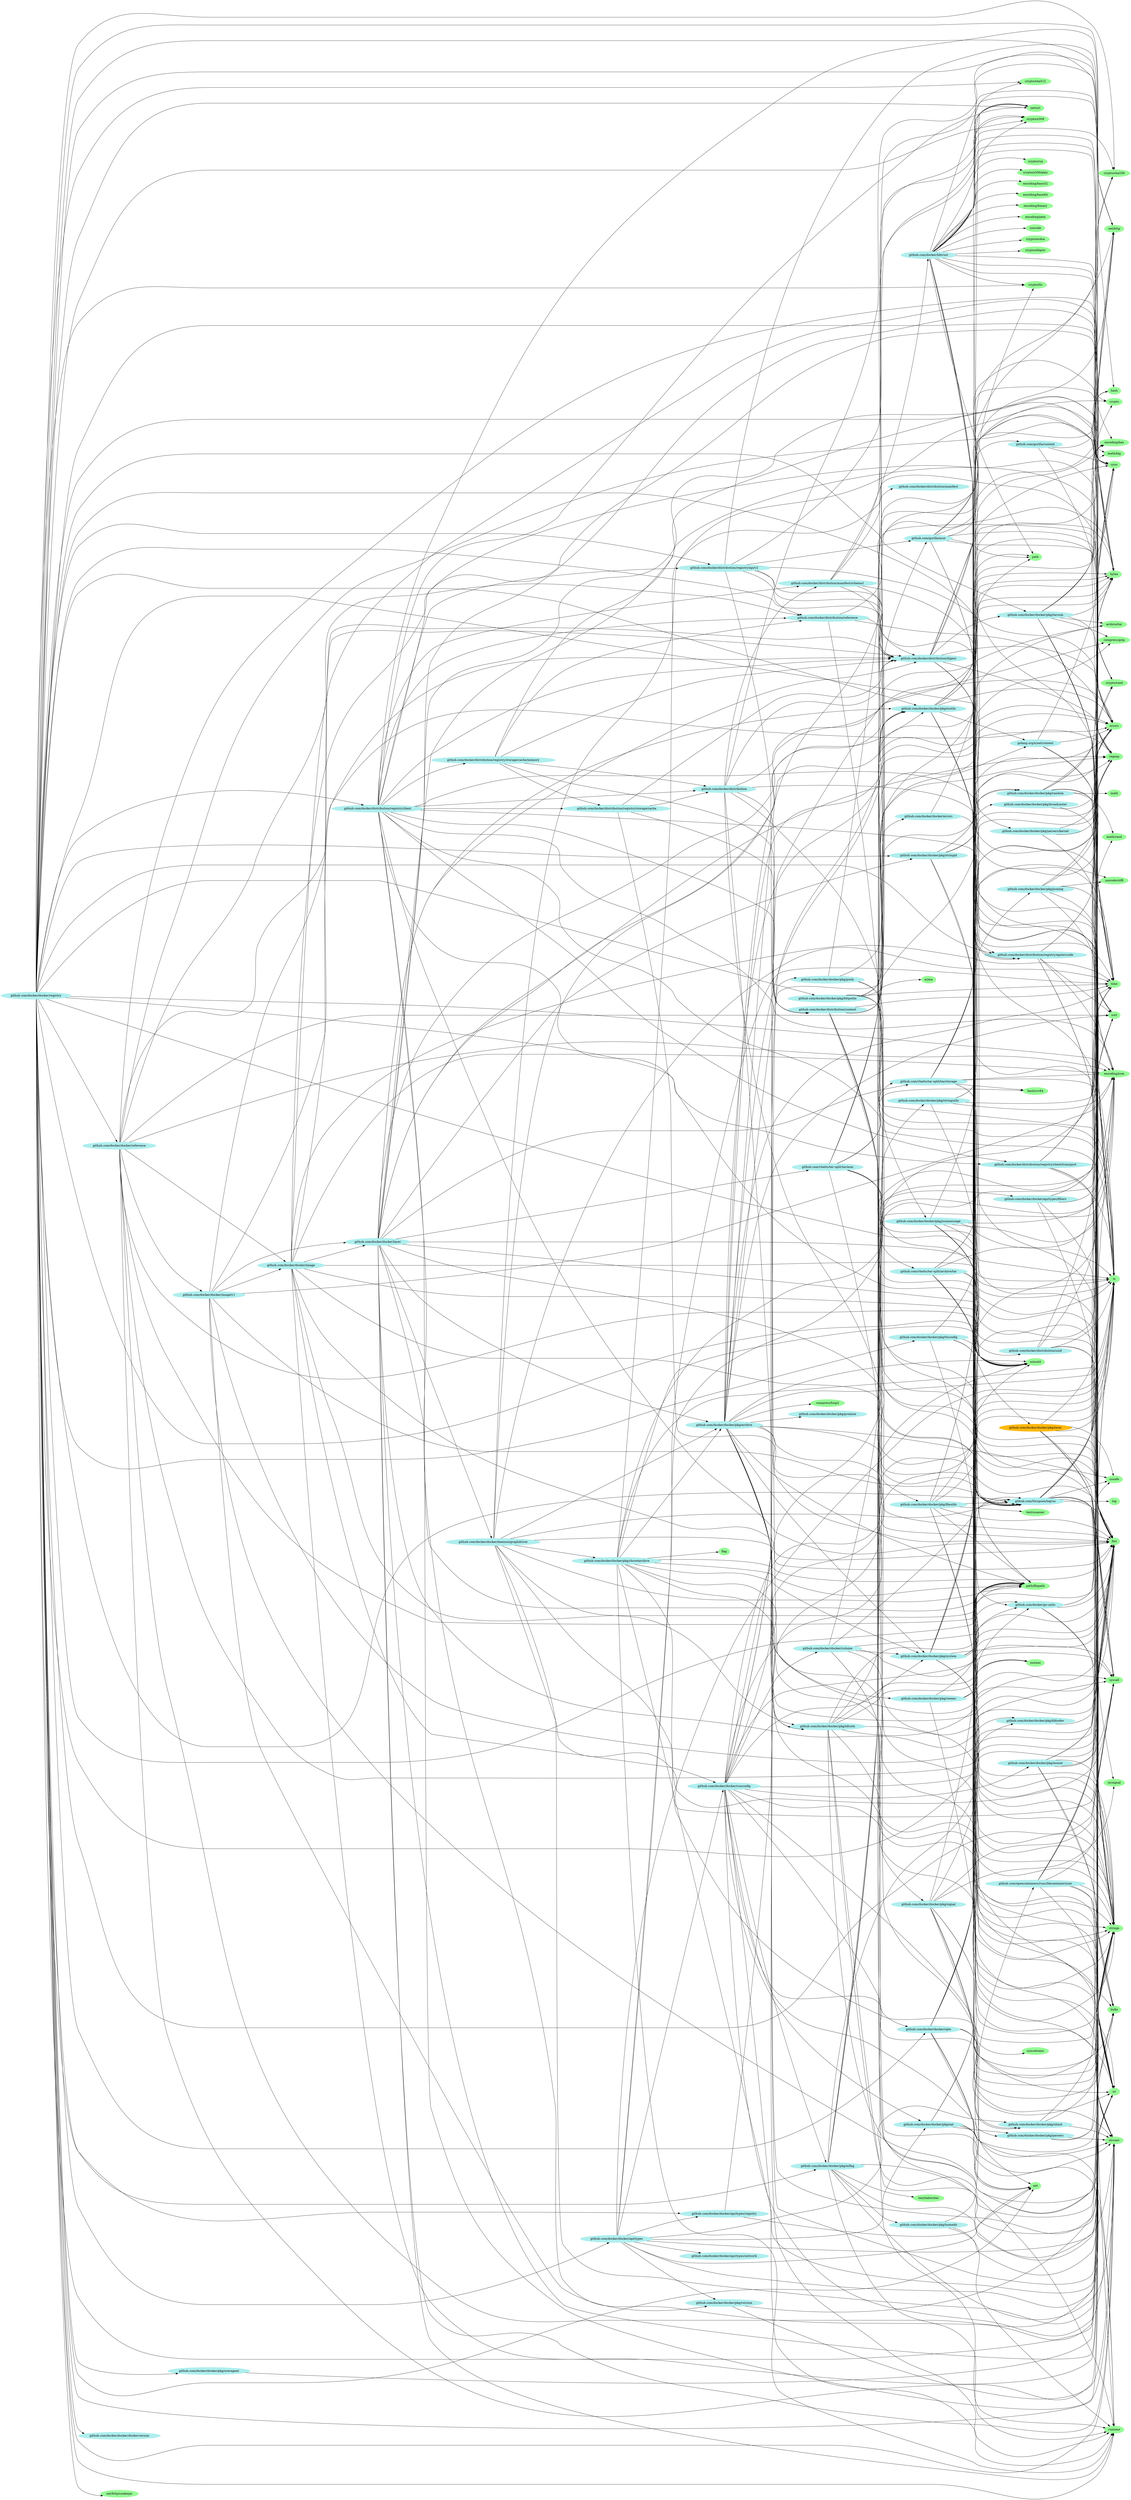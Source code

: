 digraph godep {
rankdir="LR"
0 [label="github.com/docker/distribution/digest" style="filled" color="paleturquoise"];
0 -> 1;
0 -> 2;
0 -> 3;
0 -> 4;
0 -> 5;
0 -> 6;
0 -> 7;
0 -> 8;
0 -> 9;
0 -> 10;
0 -> 11;
0 -> 12;
13 [label="github.com/docker/docker/pkg/reexec" style="filled" color="paleturquoise"];
13 -> 4;
13 -> 14;
13 -> 15;
13 -> 16;
13 -> 17;
18 [label="bufio" style="filled" color="palegreen"];
14 [label="os" style="filled" color="palegreen"];
12 [label="sync" style="filled" color="palegreen"];
19 [label="time" style="filled" color="palegreen"];
20 [label="mime" style="filled" color="palegreen"];
21 [label="hash/crc64" style="filled" color="palegreen"];
22 [label="github.com/opencontainers/runc/libcontainer/user" style="filled" color="paleturquoise"];
22 -> 18;
22 -> 3;
22 -> 4;
22 -> 7;
22 -> 14;
22 -> 23;
22 -> 11;
22 -> 17;
24 [label="github.com/docker/docker/errors" style="filled" color="paleturquoise"];
24 -> 25;
24 -> 26;
27 [label="github.com/docker/docker/pkg/useragent" style="filled" color="paleturquoise"];
27 -> 11;
1 [label="bytes" style="filled" color="palegreen"];
28 [label="github.com/gorilla/context" style="filled" color="paleturquoise"];
28 -> 26;
28 -> 12;
28 -> 19;
29 [label="crypto/ecdsa" style="filled" color="palegreen"];
2 [label="crypto" style="filled" color="palegreen"];
30 [label="github.com/docker/docker/api/types/filters" style="filled" color="paleturquoise"];
30 -> 31;
30 -> 3;
30 -> 4;
30 -> 9;
30 -> 11;
32 [label="math" style="filled" color="palegreen"];
33 [label="github.com/docker/docker/pkg/broadcaster" style="filled" color="paleturquoise"];
33 -> 7;
33 -> 12;
34 [label="github.com/docker/libtrust" style="filled" color="paleturquoise"];
34 -> 1;
34 -> 2;
34 -> 29;
34 -> 35;
34 -> 36;
34 -> 37;
34 -> 38;
34 -> 39;
34 -> 40;
34 -> 41;
34 -> 42;
34 -> 43;
34 -> 44;
34 -> 45;
34 -> 31;
34 -> 46;
34 -> 3;
34 -> 4;
34 -> 7;
34 -> 8;
34 -> 47;
34 -> 48;
34 -> 49;
34 -> 14;
34 -> 50;
34 -> 16;
34 -> 10;
34 -> 11;
34 -> 12;
34 -> 19;
34 -> 51;
42 [label="crypto/x509/pkix" style="filled" color="palegreen"];
52 [label="github.com/docker/distribution/registry/storage/cache" style="filled" color="paleturquoise"];
52 -> 4;
52 -> 53;
52 -> 54;
52 -> 0;
55 [label="text/tabwriter" style="filled" color="palegreen"];
56 [label="github.com/docker/docker/daemon/graphdriver" style="filled" color="paleturquoise"];
56 -> 3;
56 -> 4;
56 -> 57;
56 -> 58;
56 -> 59;
56 -> 60;
56 -> 61;
56 -> 14;
56 -> 16;
56 -> 11;
56 -> 17;
56 -> 19;
39 [label="crypto/sha512" style="filled" color="palegreen"];
3 [label="errors" style="filled" color="palegreen"];
6 [label="hash" style="filled" color="palegreen"];
35 [label="crypto/elliptic" style="filled" color="palegreen"];
62 [label="github.com/docker/docker/pkg/version" style="filled" color="paleturquoise"];
62 -> 23;
62 -> 11;
63 [label="compress/bzip2" style="filled" color="palegreen"];
64 [label="github.com/docker/distribution/registry/storage/cache/memory" style="filled" color="paleturquoise"];
64 -> 53;
64 -> 54;
64 -> 0;
64 -> 65;
64 -> 52;
64 -> 12;
40 [label="crypto/tls" style="filled" color="palegreen"];
66 [label="github.com/docker/docker/opts" style="filled" color="paleturquoise"];
66 -> 18;
66 -> 4;
66 -> 67;
66 -> 68;
66 -> 69;
66 -> 48;
66 -> 49;
66 -> 14;
66 -> 9;
66 -> 70;
66 -> 23;
66 -> 11;
71 [label="github.com/docker/docker/pkg/tlsconfig" style="filled" color="paleturquoise"];
71 -> 40;
71 -> 41;
71 -> 4;
71 -> 57;
71 -> 8;
71 -> 14;
72 [label="github.com/vbatts/tar-split/tar/asm" style="filled" color="paleturquoise"];
72 -> 1;
72 -> 4;
72 -> 73;
72 -> 74;
72 -> 6;
72 -> 21;
72 -> 7;
72 -> 8;
72 -> 12;
65 [label="github.com/docker/distribution/reference" style="filled" color="paleturquoise"];
65 -> 3;
65 -> 4;
65 -> 0;
65 -> 9;
75 [label="github.com/docker/distribution/registry/client/transport" style="filled" color="paleturquoise"];
75 -> 18;
75 -> 3;
75 -> 4;
75 -> 7;
75 -> 26;
75 -> 14;
75 -> 12;
76 [label="github.com/docker/docker/pkg/mount" style="filled" color="paleturquoise"];
76 -> 18;
76 -> 4;
76 -> 7;
76 -> 14;
76 -> 11;
76 -> 17;
76 -> 19;
9 [label="regexp" style="filled" color="palegreen"];
44 [label="encoding/base64" style="filled" color="palegreen"];
77 [label="github.com/docker/docker/pkg/promise" style="filled" color="paleturquoise"];
47 [label="math/big" style="filled" color="palegreen"];
78 [label="github.com/docker/docker/api/types/network" style="filled" color="paleturquoise"];
58 [label="github.com/docker/docker/pkg/archive" style="filled" color="paleturquoise"];
58 -> 79;
58 -> 18;
58 -> 1;
58 -> 63;
58 -> 80;
58 -> 3;
58 -> 4;
58 -> 57;
58 -> 81;
58 -> 60;
58 -> 61;
58 -> 82;
58 -> 77;
58 -> 83;
58 -> 7;
58 -> 8;
58 -> 14;
58 -> 15;
58 -> 16;
58 -> 70;
58 -> 10;
58 -> 11;
58 -> 17;
58 -> 19;
58 -> 84;
85 [label="github.com/docker/distribution/uuid" style="filled" color="paleturquoise"];
85 -> 36;
85 -> 4;
85 -> 7;
85 -> 14;
85 -> 17;
85 -> 19;
16 [label="path/filepath" style="filled" color="palegreen"];
86 [label="github.com/docker/docker/pkg/term" style="filled" color="darkgoldenrod1"];
86 -> 3;
86 -> 7;
86 -> 14;
86 -> 87;
86 -> 17;
86 -> 84;
88 [label="github.com/docker/docker/image" style="filled" color="paleturquoise"];
88 -> 31;
88 -> 3;
88 -> 4;
88 -> 57;
88 -> 0;
88 -> 89;
88 -> 90;
88 -> 7;
88 -> 8;
88 -> 14;
88 -> 16;
88 -> 12;
88 -> 19;
4 [label="fmt" style="filled" color="palegreen"];
84 [label="unsafe" style="filled" color="palegreen"];
91 [label="golang.org/x/net/context" style="filled" color="paleturquoise"];
91 -> 3;
91 -> 4;
91 -> 12;
91 -> 19;
92 [label="sync/atomic" style="filled" color="palegreen"];
81 [label="github.com/docker/docker/pkg/fileutils" style="filled" color="paleturquoise"];
81 -> 3;
81 -> 4;
81 -> 57;
81 -> 7;
81 -> 8;
81 -> 14;
81 -> 16;
81 -> 9;
81 -> 11;
81 -> 93;
94 [label="github.com/docker/docker/pkg/parsers/kernel" style="filled" color="paleturquoise"];
94 -> 1;
94 -> 3;
94 -> 4;
94 -> 17;
95 [label="github.com/gorilla/mux" style="filled" color="paleturquoise"];
95 -> 1;
95 -> 3;
95 -> 4;
95 -> 28;
95 -> 26;
95 -> 49;
95 -> 50;
95 -> 9;
95 -> 11;
96 [label="github.com/docker/distribution/manifest/schema1" style="filled" color="paleturquoise"];
96 -> 41;
96 -> 31;
96 -> 57;
96 -> 0;
96 -> 97;
96 -> 34;
98 [label="github.com/docker/docker/pkg/jsonmessage" style="filled" color="paleturquoise"];
98 -> 31;
98 -> 4;
98 -> 99;
98 -> 86;
98 -> 69;
98 -> 7;
98 -> 11;
98 -> 19;
89 [label="github.com/docker/docker/layer" style="filled" color="paleturquoise"];
89 -> 79;
89 -> 1;
89 -> 80;
89 -> 3;
89 -> 4;
89 -> 57;
89 -> 0;
89 -> 56;
89 -> 58;
89 -> 61;
89 -> 100;
89 -> 72;
89 -> 74;
89 -> 7;
89 -> 8;
89 -> 14;
89 -> 16;
89 -> 9;
89 -> 70;
89 -> 23;
89 -> 12;
45 [label="encoding/binary" style="filled" color="palegreen"];
101 [label="github.com/docker/docker/pkg/nat" style="filled" color="paleturquoise"];
101 -> 4;
101 -> 102;
101 -> 48;
101 -> 10;
101 -> 23;
101 -> 11;
103 [label="github.com/docker/docker/volume" style="filled" color="paleturquoise"];
103 -> 4;
103 -> 57;
103 -> 24;
103 -> 83;
103 -> 14;
103 -> 16;
103 -> 70;
103 -> 11;
10 [label="sort" style="filled" color="palegreen"];
26 [label="net/http" style="filled" color="palegreen"];
97 [label="github.com/docker/distribution/manifest" style="filled" color="paleturquoise"];
73 [label="github.com/vbatts/tar-split/archive/tar" style="filled" color="paleturquoise"];
73 -> 1;
73 -> 3;
73 -> 4;
73 -> 7;
73 -> 8;
73 -> 14;
73 -> 50;
73 -> 23;
73 -> 11;
73 -> 17;
73 -> 19;
61 [label="github.com/docker/docker/pkg/ioutils" style="filled" color="paleturquoise"];
61 -> 1;
61 -> 38;
61 -> 104;
61 -> 3;
61 -> 4;
61 -> 91;
61 -> 7;
61 -> 8;
61 -> 26;
61 -> 14;
61 -> 12;
105 [label="github.com/docker/docker/pkg/signal" style="filled" color="paleturquoise"];
105 -> 4;
105 -> 57;
105 -> 14;
105 -> 87;
105 -> 70;
105 -> 23;
105 -> 11;
105 -> 92;
105 -> 17;
106 [label="math/rand" style="filled" color="palegreen"];
57 [label="github.com/Sirupsen/logrus" style="filled" color="paleturquoise"];
57 -> 18;
57 -> 1;
57 -> 31;
57 -> 4;
57 -> 7;
57 -> 107;
57 -> 14;
57 -> 70;
57 -> 10;
57 -> 11;
57 -> 12;
57 -> 17;
57 -> 19;
57 -> 84;
25 [label="github.com/docker/distribution/registry/api/errcode" style="filled" color="paleturquoise"];
25 -> 31;
25 -> 4;
25 -> 26;
25 -> 10;
25 -> 11;
25 -> 12;
74 [label="github.com/vbatts/tar-split/tar/storage" style="filled" color="paleturquoise"];
74 -> 1;
74 -> 31;
74 -> 3;
74 -> 21;
74 -> 7;
74 -> 14;
74 -> 16;
74 -> 108;
108 [label="unicode/utf8" style="filled" color="palegreen"];
60 [label="github.com/docker/docker/pkg/idtools" style="filled" color="paleturquoise"];
60 -> 18;
60 -> 4;
60 -> 83;
60 -> 14;
60 -> 15;
60 -> 16;
60 -> 10;
60 -> 23;
60 -> 11;
60 -> 17;
59 [label="github.com/docker/docker/pkg/chrootarchive" style="filled" color="paleturquoise"];
59 -> 1;
59 -> 31;
59 -> 109;
59 -> 4;
59 -> 58;
59 -> 60;
59 -> 13;
59 -> 83;
59 -> 7;
59 -> 8;
59 -> 14;
59 -> 16;
59 -> 70;
59 -> 17;
49 [label="net/url" style="filled" color="palegreen"];
90 [label="github.com/docker/docker/runconfig" style="filled" color="paleturquoise"];
90 -> 31;
90 -> 4;
90 -> 66;
90 -> 67;
90 -> 33;
90 -> 61;
90 -> 110;
90 -> 76;
90 -> 101;
90 -> 102;
90 -> 105;
90 -> 111;
90 -> 68;
90 -> 103;
90 -> 69;
90 -> 7;
90 -> 8;
90 -> 50;
90 -> 70;
90 -> 23;
90 -> 11;
67 [label="github.com/docker/docker/pkg/blkiodev" style="filled" color="paleturquoise"];
67 -> 4;
112 [label="github.com/docker/distribution/registry/client" style="filled" color="paleturquoise"];
112 -> 1;
112 -> 31;
112 -> 4;
112 -> 53;
112 -> 54;
112 -> 0;
112 -> 96;
112 -> 65;
112 -> 25;
112 -> 113;
112 -> 75;
112 -> 52;
112 -> 64;
112 -> 7;
112 -> 8;
112 -> 26;
112 -> 49;
112 -> 14;
112 -> 23;
112 -> 19;
114 [label="github.com/docker/docker/registry" style="filled" color="paleturquoise"];
114 -> 1;
114 -> 38;
114 -> 39;
114 -> 40;
114 -> 41;
114 -> 104;
114 -> 31;
114 -> 3;
114 -> 4;
114 -> 57;
114 -> 0;
114 -> 25;
114 -> 113;
114 -> 112;
114 -> 75;
114 -> 115;
114 -> 116;
114 -> 117;
114 -> 66;
114 -> 118;
114 -> 61;
114 -> 110;
114 -> 94;
114 -> 100;
114 -> 5;
114 -> 71;
114 -> 27;
114 -> 119;
114 -> 7;
114 -> 8;
114 -> 48;
114 -> 26;
114 -> 120;
114 -> 49;
114 -> 14;
114 -> 16;
114 -> 70;
114 -> 23;
114 -> 11;
114 -> 12;
114 -> 17;
114 -> 19;
107 [label="log" style="filled" color="palegreen"];
23 [label="strconv" style="filled" color="palegreen"];
41 [label="crypto/x509" style="filled" color="palegreen"];
121 [label="github.com/docker/docker/pkg/homedir" style="filled" color="paleturquoise"];
121 -> 22;
121 -> 14;
121 -> 70;
83 [label="github.com/docker/docker/pkg/system" style="filled" color="paleturquoise"];
83 -> 18;
83 -> 3;
83 -> 69;
83 -> 7;
83 -> 14;
83 -> 16;
83 -> 23;
83 -> 11;
83 -> 17;
83 -> 19;
83 -> 84;
70 [label="runtime" style="filled" color="palegreen"];
79 [label="archive/tar" style="filled" color="palegreen"];
110 [label="github.com/docker/docker/pkg/mflag" style="filled" color="paleturquoise"];
110 -> 3;
110 -> 4;
110 -> 121;
110 -> 7;
110 -> 14;
110 -> 70;
110 -> 10;
110 -> 23;
110 -> 11;
110 -> 55;
110 -> 19;
122 [label="github.com/docker/docker/pkg/random" style="filled" color="paleturquoise"];
122 -> 36;
122 -> 7;
122 -> 32;
122 -> 47;
122 -> 106;
122 -> 12;
122 -> 19;
99 [label="github.com/docker/docker/pkg/jsonlog" style="filled" color="paleturquoise"];
99 -> 1;
99 -> 31;
99 -> 3;
99 -> 4;
99 -> 19;
99 -> 108;
93 [label="text/scanner" style="filled" color="palegreen"];
54 [label="github.com/docker/distribution/context" style="filled" color="paleturquoise"];
54 -> 3;
54 -> 4;
54 -> 57;
54 -> 85;
54 -> 95;
54 -> 91;
54 -> 48;
54 -> 26;
54 -> 70;
54 -> 11;
54 -> 12;
54 -> 19;
46 [label="encoding/pem" style="filled" color="palegreen"];
102 [label="github.com/docker/docker/pkg/parsers" style="filled" color="paleturquoise"];
102 -> 4;
102 -> 23;
102 -> 11;
43 [label="encoding/base32" style="filled" color="palegreen"];
51 [label="unicode" style="filled" color="palegreen"];
68 [label="github.com/docker/docker/pkg/ulimit" style="filled" color="paleturquoise"];
68 -> 4;
68 -> 23;
68 -> 11;
87 [label="os/signal" style="filled" color="palegreen"];
118 [label="github.com/docker/docker/pkg/httputils" style="filled" color="paleturquoise"];
118 -> 3;
118 -> 4;
118 -> 57;
118 -> 98;
118 -> 7;
118 -> 20;
118 -> 26;
118 -> 9;
118 -> 11;
118 -> 19;
11 [label="strings" style="filled" color="palegreen"];
17 [label="syscall" style="filled" color="palegreen"];
37 [label="crypto/rsa" style="filled" color="palegreen"];
82 [label="github.com/docker/docker/pkg/pools" style="filled" color="paleturquoise"];
82 -> 18;
82 -> 61;
82 -> 7;
82 -> 12;
36 [label="crypto/rand" style="filled" color="palegreen"];
119 [label="github.com/docker/docker/reference" style="filled" color="paleturquoise"];
119 -> 31;
119 -> 3;
119 -> 4;
119 -> 0;
119 -> 65;
119 -> 88;
119 -> 123;
119 -> 8;
119 -> 14;
119 -> 16;
119 -> 10;
119 -> 11;
119 -> 12;
120 [label="net/http/cookiejar" style="filled" color="palegreen"];
104 [label="encoding/hex" style="filled" color="palegreen"];
5 [label="github.com/docker/docker/pkg/tarsum" style="filled" color="paleturquoise"];
5 -> 79;
5 -> 1;
5 -> 80;
5 -> 2;
5 -> 38;
5 -> 104;
5 -> 3;
5 -> 4;
5 -> 6;
5 -> 7;
5 -> 10;
5 -> 23;
5 -> 11;
53 [label="github.com/docker/distribution" style="filled" color="paleturquoise"];
53 -> 3;
53 -> 4;
53 -> 54;
53 -> 0;
53 -> 96;
53 -> 7;
53 -> 26;
53 -> 11;
53 -> 19;
8 [label="io/ioutil" style="filled" color="palegreen"];
115 [label="github.com/docker/docker/api/types" style="filled" color="paleturquoise"];
115 -> 18;
115 -> 30;
115 -> 78;
115 -> 116;
115 -> 101;
115 -> 68;
115 -> 62;
115 -> 90;
115 -> 7;
115 -> 48;
115 -> 14;
115 -> 19;
111 [label="github.com/docker/docker/pkg/stringutils" style="filled" color="paleturquoise"];
111 -> 1;
111 -> 31;
111 -> 122;
111 -> 106;
111 -> 11;
50 [label="path" style="filled" color="palegreen"];
116 [label="github.com/docker/docker/api/types/registry" style="filled" color="paleturquoise"];
116 -> 31;
116 -> 48;
69 [label="github.com/docker/go-units" style="filled" color="paleturquoise"];
69 -> 4;
69 -> 9;
69 -> 23;
69 -> 11;
69 -> 19;
38 [label="crypto/sha256" style="filled" color="palegreen"];
80 [label="compress/gzip" style="filled" color="palegreen"];
113 [label="github.com/docker/distribution/registry/api/v2" style="filled" color="paleturquoise"];
113 -> 0;
113 -> 65;
113 -> 25;
113 -> 95;
113 -> 26;
113 -> 49;
113 -> 9;
113 -> 11;
15 [label="os/exec" style="filled" color="palegreen"];
109 [label="flag" style="filled" color="palegreen"];
123 [label="github.com/docker/docker/image/v1" style="filled" color="paleturquoise"];
123 -> 31;
123 -> 4;
123 -> 57;
123 -> 0;
123 -> 88;
123 -> 89;
123 -> 62;
123 -> 9;
123 -> 11;
7 [label="io" style="filled" color="palegreen"];
48 [label="net" style="filled" color="palegreen"];
117 [label="github.com/docker/docker/dockerversion" style="filled" color="paleturquoise"];
31 [label="encoding/json" style="filled" color="palegreen"];
100 [label="github.com/docker/docker/pkg/stringid" style="filled" color="paleturquoise"];
100 -> 36;
100 -> 104;
100 -> 122;
100 -> 7;
100 -> 9;
100 -> 23;
100 -> 11;
}

